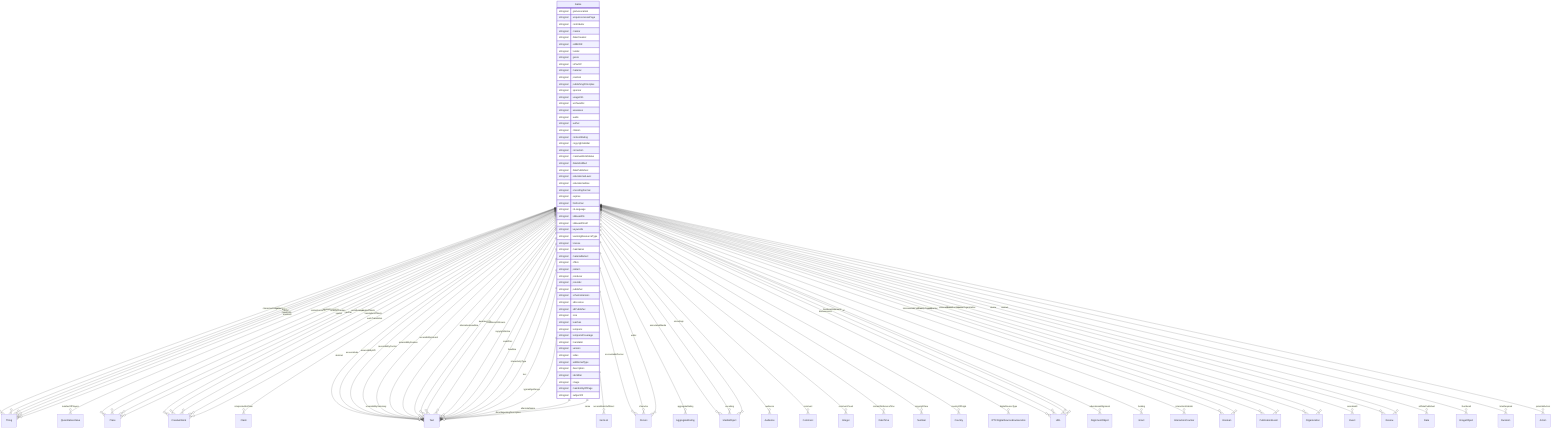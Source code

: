 erDiagram
Game {
    stringList gameLocation  
    stringList acquireLicensePage  
    stringList contributor  
    stringList creator  
    stringList dateCreated  
    stringList editEIDR  
    stringList funder  
    stringList genre  
    stringList isPartOf  
    stringList material  
    stringList position  
    stringList publishingPrinciples  
    stringList sponsor  
    stringList usageInfo  
    stringList archivedAt  
    stringList assesses  
    stringList audio  
    stringList author  
    stringList citation  
    stringList contentRating  
    stringList copyrightHolder  
    stringList correction  
    stringList creativeWorkStatus  
    stringList dateModified  
    stringList datePublished  
    stringList educationalLevel  
    stringList educationalUse  
    stringList encodingFormat  
    stringList expires  
    stringList fileFormat  
    stringList inLanguage  
    stringList isBasedOn  
    stringList isBasedOnUrl  
    stringList keywords  
    stringList learningResourceType  
    stringList license  
    stringList maintainer  
    stringList materialExtent  
    stringList offers  
    stringList pattern  
    stringList producer  
    stringList provider  
    stringList publisher  
    stringList schemaVersion  
    stringList sdLicense  
    stringList sdPublisher  
    stringList size  
    stringList teaches  
    stringList temporal  
    stringList temporalCoverage  
    stringList translator  
    stringList version  
    stringList video  
    stringList additionalType  
    stringList description  
    stringList identifier  
    stringList image  
    stringList mainEntityOfPage  
    stringList subjectOf  
}

Game ||--}o Thing : "characterAttribute"
Game ||--}o Thing : "gameItem"
Game ||--}o QuantitativeValue : "numberOfPlayers"
Game ||--}o Thing : "quest"
Game ||--}o Thing : "about"
Game ||--}o Place : "contentLocation"
Game ||--}o CreativeWork : "hasPart"
Game ||--}o Claim : "interpretedAsClaim"
Game ||--}o Thing : "mainEntity"
Game ||--}o Place : "spatialCoverage"
Game ||--}o CreativeWork : "workExample"
Game ||--}o Text : "abstract"
Game ||--}o Text : "accessMode"
Game ||--}o ItemList : "accessModeSufficient"
Game ||--}o Text : "accessibilityAPI"
Game ||--}o Text : "accessibilityControl"
Game ||--}o Text : "accessibilityFeature"
Game ||--}o Text : "accessibilityHazard"
Game ||--}o Text : "accessibilitySummary"
Game ||--}o Person : "accountablePerson"
Game ||--}o AggregateRating : "aggregateRating"
Game ||--}o Text : "alternativeHeadline"
Game ||--}o MediaObject : "associatedMedia"
Game ||--}o Audience : "audience"
Game ||--}o Text : "award"
Game ||--}o Text : "awards"
Game ||--}o Person : "character"
Game ||--}o Comment : "comment"
Game ||--}o Integer : "commentCount"
Game ||--}o Text : "conditionsOfAccess"
Game ||--}o DateTime : "contentReferenceTime"
Game ||--}o Text : "copyrightNotice"
Game ||--}o Number : "copyrightYear"
Game ||--}o Country : "countryOfOrigin"
Game ||--}o Text : "creditText"
Game ||--}o IPTCDigitalSourceEnumeration : "digitalSourceType"
Game ||--}o URL : "discussionUrl"
Game ||--}o Person : "editor"
Game ||--}o AlignmentObject : "educationalAlignment"
Game ||--}o MediaObject : "encoding"
Game ||--}o MediaObject : "encodings"
Game ||--}o CreativeWork : "exampleOfWork"
Game ||--}o Grant : "funding"
Game ||--}o Text : "headline"
Game ||--}o InteractionCounter : "interactionStatistic"
Game ||--}o Text : "interactivityType"
Game ||--}o Boolean : "isAccessibleForFree"
Game ||--}o Boolean : "isFamilyFriendly"
Game ||--}o Place : "locationCreated"
Game ||--}o Thing : "mentions"
Game ||--}o PublicationEvent : "publication"
Game ||--}o Organization : "publisherImprint"
Game ||--}o Event : "recordedAt"
Game ||--}o PublicationEvent : "releasedEvent"
Game ||--}o Review : "review"
Game ||--}o Review : "reviews"
Game ||--}o Date : "sdDatePublished"
Game ||--}o Organization : "sourceOrganization"
Game ||--}o Place : "spatial"
Game ||--}o Text : "text"
Game ||--}o ImageObject : "thumbnail"
Game ||--}o URL : "thumbnailUrl"
Game ||--}o Duration : "timeRequired"
Game ||--}o CreativeWork : "translationOfWork"
Game ||--}o Text : "typicalAgeRange"
Game ||--}o CreativeWork : "workTranslation"
Game ||--}o Text : "alternateName"
Game ||--}o Text : "disambiguatingDescription"
Game ||--}o Text : "name"
Game ||--}o URL : "sameAs"
Game ||--}o Action : "potentialAction"
Game ||--}o URL : "url"